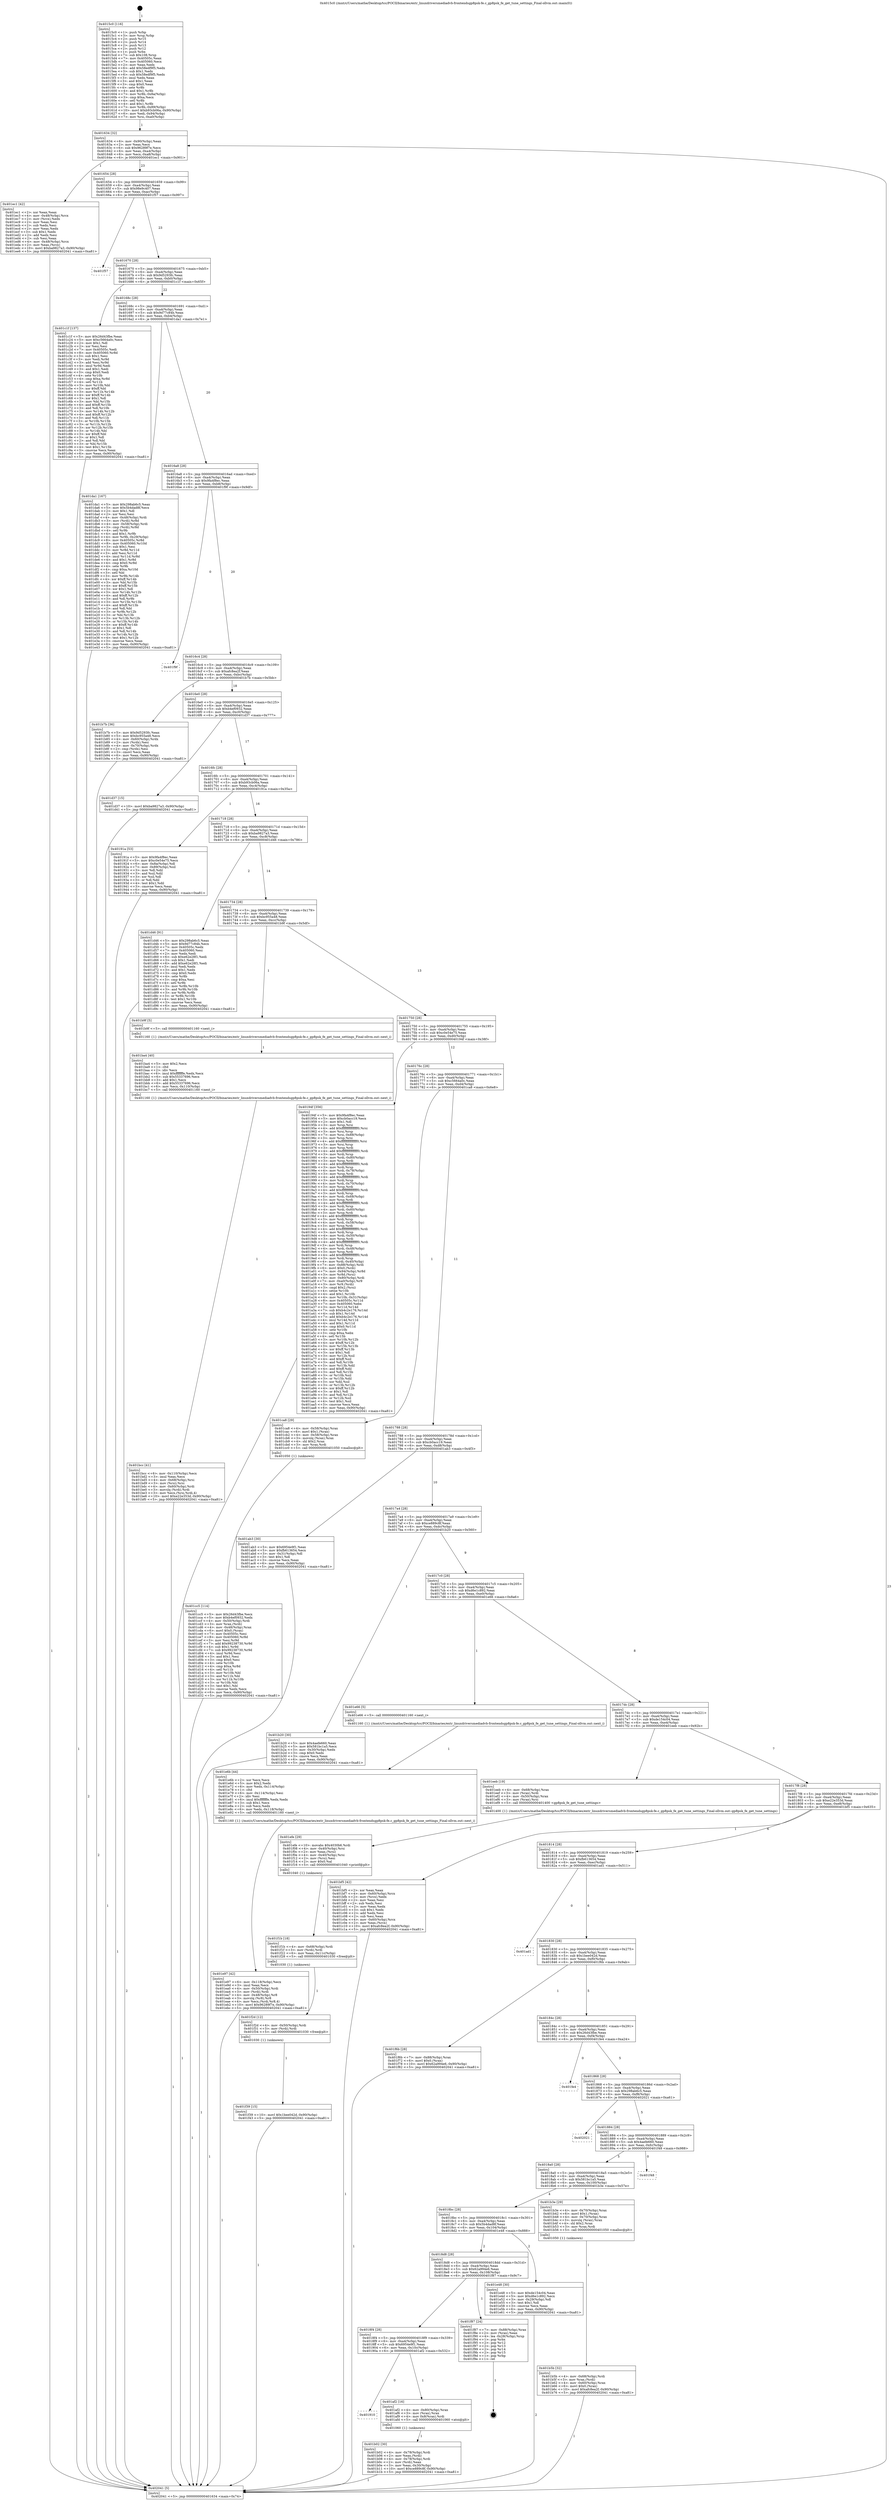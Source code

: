 digraph "0x4015c0" {
  label = "0x4015c0 (/mnt/c/Users/mathe/Desktop/tcc/POCII/binaries/extr_linuxdriversmediadvb-frontendsgp8psk-fe.c_gp8psk_fe_get_tune_settings_Final-ollvm.out::main(0))"
  labelloc = "t"
  node[shape=record]

  Entry [label="",width=0.3,height=0.3,shape=circle,fillcolor=black,style=filled]
  "0x401634" [label="{
     0x401634 [32]\l
     | [instrs]\l
     &nbsp;&nbsp;0x401634 \<+6\>: mov -0x90(%rbp),%eax\l
     &nbsp;&nbsp;0x40163a \<+2\>: mov %eax,%ecx\l
     &nbsp;&nbsp;0x40163c \<+6\>: sub $0x96289f7e,%ecx\l
     &nbsp;&nbsp;0x401642 \<+6\>: mov %eax,-0xa4(%rbp)\l
     &nbsp;&nbsp;0x401648 \<+6\>: mov %ecx,-0xa8(%rbp)\l
     &nbsp;&nbsp;0x40164e \<+6\>: je 0000000000401ec1 \<main+0x901\>\l
  }"]
  "0x401ec1" [label="{
     0x401ec1 [42]\l
     | [instrs]\l
     &nbsp;&nbsp;0x401ec1 \<+2\>: xor %eax,%eax\l
     &nbsp;&nbsp;0x401ec3 \<+4\>: mov -0x48(%rbp),%rcx\l
     &nbsp;&nbsp;0x401ec7 \<+2\>: mov (%rcx),%edx\l
     &nbsp;&nbsp;0x401ec9 \<+2\>: mov %eax,%esi\l
     &nbsp;&nbsp;0x401ecb \<+2\>: sub %edx,%esi\l
     &nbsp;&nbsp;0x401ecd \<+2\>: mov %eax,%edx\l
     &nbsp;&nbsp;0x401ecf \<+3\>: sub $0x1,%edx\l
     &nbsp;&nbsp;0x401ed2 \<+2\>: add %edx,%esi\l
     &nbsp;&nbsp;0x401ed4 \<+2\>: sub %esi,%eax\l
     &nbsp;&nbsp;0x401ed6 \<+4\>: mov -0x48(%rbp),%rcx\l
     &nbsp;&nbsp;0x401eda \<+2\>: mov %eax,(%rcx)\l
     &nbsp;&nbsp;0x401edc \<+10\>: movl $0xba9827a3,-0x90(%rbp)\l
     &nbsp;&nbsp;0x401ee6 \<+5\>: jmp 0000000000402041 \<main+0xa81\>\l
  }"]
  "0x401654" [label="{
     0x401654 [28]\l
     | [instrs]\l
     &nbsp;&nbsp;0x401654 \<+5\>: jmp 0000000000401659 \<main+0x99\>\l
     &nbsp;&nbsp;0x401659 \<+6\>: mov -0xa4(%rbp),%eax\l
     &nbsp;&nbsp;0x40165f \<+5\>: sub $0x98e9c407,%eax\l
     &nbsp;&nbsp;0x401664 \<+6\>: mov %eax,-0xac(%rbp)\l
     &nbsp;&nbsp;0x40166a \<+6\>: je 0000000000401f57 \<main+0x997\>\l
  }"]
  Exit [label="",width=0.3,height=0.3,shape=circle,fillcolor=black,style=filled,peripheries=2]
  "0x401f57" [label="{
     0x401f57\l
  }", style=dashed]
  "0x401670" [label="{
     0x401670 [28]\l
     | [instrs]\l
     &nbsp;&nbsp;0x401670 \<+5\>: jmp 0000000000401675 \<main+0xb5\>\l
     &nbsp;&nbsp;0x401675 \<+6\>: mov -0xa4(%rbp),%eax\l
     &nbsp;&nbsp;0x40167b \<+5\>: sub $0x9d5293fc,%eax\l
     &nbsp;&nbsp;0x401680 \<+6\>: mov %eax,-0xb0(%rbp)\l
     &nbsp;&nbsp;0x401686 \<+6\>: je 0000000000401c1f \<main+0x65f\>\l
  }"]
  "0x401f39" [label="{
     0x401f39 [15]\l
     | [instrs]\l
     &nbsp;&nbsp;0x401f39 \<+10\>: movl $0x1bee042d,-0x90(%rbp)\l
     &nbsp;&nbsp;0x401f43 \<+5\>: jmp 0000000000402041 \<main+0xa81\>\l
  }"]
  "0x401c1f" [label="{
     0x401c1f [137]\l
     | [instrs]\l
     &nbsp;&nbsp;0x401c1f \<+5\>: mov $0x26d43fbe,%eax\l
     &nbsp;&nbsp;0x401c24 \<+5\>: mov $0xc5664a0c,%ecx\l
     &nbsp;&nbsp;0x401c29 \<+2\>: mov $0x1,%dl\l
     &nbsp;&nbsp;0x401c2b \<+2\>: xor %esi,%esi\l
     &nbsp;&nbsp;0x401c2d \<+7\>: mov 0x40505c,%edi\l
     &nbsp;&nbsp;0x401c34 \<+8\>: mov 0x405060,%r8d\l
     &nbsp;&nbsp;0x401c3c \<+3\>: sub $0x1,%esi\l
     &nbsp;&nbsp;0x401c3f \<+3\>: mov %edi,%r9d\l
     &nbsp;&nbsp;0x401c42 \<+3\>: add %esi,%r9d\l
     &nbsp;&nbsp;0x401c45 \<+4\>: imul %r9d,%edi\l
     &nbsp;&nbsp;0x401c49 \<+3\>: and $0x1,%edi\l
     &nbsp;&nbsp;0x401c4c \<+3\>: cmp $0x0,%edi\l
     &nbsp;&nbsp;0x401c4f \<+4\>: sete %r10b\l
     &nbsp;&nbsp;0x401c53 \<+4\>: cmp $0xa,%r8d\l
     &nbsp;&nbsp;0x401c57 \<+4\>: setl %r11b\l
     &nbsp;&nbsp;0x401c5b \<+3\>: mov %r10b,%bl\l
     &nbsp;&nbsp;0x401c5e \<+3\>: xor $0xff,%bl\l
     &nbsp;&nbsp;0x401c61 \<+3\>: mov %r11b,%r14b\l
     &nbsp;&nbsp;0x401c64 \<+4\>: xor $0xff,%r14b\l
     &nbsp;&nbsp;0x401c68 \<+3\>: xor $0x1,%dl\l
     &nbsp;&nbsp;0x401c6b \<+3\>: mov %bl,%r15b\l
     &nbsp;&nbsp;0x401c6e \<+4\>: and $0xff,%r15b\l
     &nbsp;&nbsp;0x401c72 \<+3\>: and %dl,%r10b\l
     &nbsp;&nbsp;0x401c75 \<+3\>: mov %r14b,%r12b\l
     &nbsp;&nbsp;0x401c78 \<+4\>: and $0xff,%r12b\l
     &nbsp;&nbsp;0x401c7c \<+3\>: and %dl,%r11b\l
     &nbsp;&nbsp;0x401c7f \<+3\>: or %r10b,%r15b\l
     &nbsp;&nbsp;0x401c82 \<+3\>: or %r11b,%r12b\l
     &nbsp;&nbsp;0x401c85 \<+3\>: xor %r12b,%r15b\l
     &nbsp;&nbsp;0x401c88 \<+3\>: or %r14b,%bl\l
     &nbsp;&nbsp;0x401c8b \<+3\>: xor $0xff,%bl\l
     &nbsp;&nbsp;0x401c8e \<+3\>: or $0x1,%dl\l
     &nbsp;&nbsp;0x401c91 \<+2\>: and %dl,%bl\l
     &nbsp;&nbsp;0x401c93 \<+3\>: or %bl,%r15b\l
     &nbsp;&nbsp;0x401c96 \<+4\>: test $0x1,%r15b\l
     &nbsp;&nbsp;0x401c9a \<+3\>: cmovne %ecx,%eax\l
     &nbsp;&nbsp;0x401c9d \<+6\>: mov %eax,-0x90(%rbp)\l
     &nbsp;&nbsp;0x401ca3 \<+5\>: jmp 0000000000402041 \<main+0xa81\>\l
  }"]
  "0x40168c" [label="{
     0x40168c [28]\l
     | [instrs]\l
     &nbsp;&nbsp;0x40168c \<+5\>: jmp 0000000000401691 \<main+0xd1\>\l
     &nbsp;&nbsp;0x401691 \<+6\>: mov -0xa4(%rbp),%eax\l
     &nbsp;&nbsp;0x401697 \<+5\>: sub $0x9d77c84b,%eax\l
     &nbsp;&nbsp;0x40169c \<+6\>: mov %eax,-0xb4(%rbp)\l
     &nbsp;&nbsp;0x4016a2 \<+6\>: je 0000000000401da1 \<main+0x7e1\>\l
  }"]
  "0x401f2d" [label="{
     0x401f2d [12]\l
     | [instrs]\l
     &nbsp;&nbsp;0x401f2d \<+4\>: mov -0x50(%rbp),%rdi\l
     &nbsp;&nbsp;0x401f31 \<+3\>: mov (%rdi),%rdi\l
     &nbsp;&nbsp;0x401f34 \<+5\>: call 0000000000401030 \<free@plt\>\l
     | [calls]\l
     &nbsp;&nbsp;0x401030 \{1\} (unknown)\l
  }"]
  "0x401da1" [label="{
     0x401da1 [167]\l
     | [instrs]\l
     &nbsp;&nbsp;0x401da1 \<+5\>: mov $0x298ab6c5,%eax\l
     &nbsp;&nbsp;0x401da6 \<+5\>: mov $0x5b4dad8f,%ecx\l
     &nbsp;&nbsp;0x401dab \<+2\>: mov $0x1,%dl\l
     &nbsp;&nbsp;0x401dad \<+2\>: xor %esi,%esi\l
     &nbsp;&nbsp;0x401daf \<+4\>: mov -0x48(%rbp),%rdi\l
     &nbsp;&nbsp;0x401db3 \<+3\>: mov (%rdi),%r8d\l
     &nbsp;&nbsp;0x401db6 \<+4\>: mov -0x58(%rbp),%rdi\l
     &nbsp;&nbsp;0x401dba \<+3\>: cmp (%rdi),%r8d\l
     &nbsp;&nbsp;0x401dbd \<+4\>: setl %r9b\l
     &nbsp;&nbsp;0x401dc1 \<+4\>: and $0x1,%r9b\l
     &nbsp;&nbsp;0x401dc5 \<+4\>: mov %r9b,-0x29(%rbp)\l
     &nbsp;&nbsp;0x401dc9 \<+8\>: mov 0x40505c,%r8d\l
     &nbsp;&nbsp;0x401dd1 \<+8\>: mov 0x405060,%r10d\l
     &nbsp;&nbsp;0x401dd9 \<+3\>: sub $0x1,%esi\l
     &nbsp;&nbsp;0x401ddc \<+3\>: mov %r8d,%r11d\l
     &nbsp;&nbsp;0x401ddf \<+3\>: add %esi,%r11d\l
     &nbsp;&nbsp;0x401de2 \<+4\>: imul %r11d,%r8d\l
     &nbsp;&nbsp;0x401de6 \<+4\>: and $0x1,%r8d\l
     &nbsp;&nbsp;0x401dea \<+4\>: cmp $0x0,%r8d\l
     &nbsp;&nbsp;0x401dee \<+4\>: sete %r9b\l
     &nbsp;&nbsp;0x401df2 \<+4\>: cmp $0xa,%r10d\l
     &nbsp;&nbsp;0x401df6 \<+3\>: setl %bl\l
     &nbsp;&nbsp;0x401df9 \<+3\>: mov %r9b,%r14b\l
     &nbsp;&nbsp;0x401dfc \<+4\>: xor $0xff,%r14b\l
     &nbsp;&nbsp;0x401e00 \<+3\>: mov %bl,%r15b\l
     &nbsp;&nbsp;0x401e03 \<+4\>: xor $0xff,%r15b\l
     &nbsp;&nbsp;0x401e07 \<+3\>: xor $0x1,%dl\l
     &nbsp;&nbsp;0x401e0a \<+3\>: mov %r14b,%r12b\l
     &nbsp;&nbsp;0x401e0d \<+4\>: and $0xff,%r12b\l
     &nbsp;&nbsp;0x401e11 \<+3\>: and %dl,%r9b\l
     &nbsp;&nbsp;0x401e14 \<+3\>: mov %r15b,%r13b\l
     &nbsp;&nbsp;0x401e17 \<+4\>: and $0xff,%r13b\l
     &nbsp;&nbsp;0x401e1b \<+2\>: and %dl,%bl\l
     &nbsp;&nbsp;0x401e1d \<+3\>: or %r9b,%r12b\l
     &nbsp;&nbsp;0x401e20 \<+3\>: or %bl,%r13b\l
     &nbsp;&nbsp;0x401e23 \<+3\>: xor %r13b,%r12b\l
     &nbsp;&nbsp;0x401e26 \<+3\>: or %r15b,%r14b\l
     &nbsp;&nbsp;0x401e29 \<+4\>: xor $0xff,%r14b\l
     &nbsp;&nbsp;0x401e2d \<+3\>: or $0x1,%dl\l
     &nbsp;&nbsp;0x401e30 \<+3\>: and %dl,%r14b\l
     &nbsp;&nbsp;0x401e33 \<+3\>: or %r14b,%r12b\l
     &nbsp;&nbsp;0x401e36 \<+4\>: test $0x1,%r12b\l
     &nbsp;&nbsp;0x401e3a \<+3\>: cmovne %ecx,%eax\l
     &nbsp;&nbsp;0x401e3d \<+6\>: mov %eax,-0x90(%rbp)\l
     &nbsp;&nbsp;0x401e43 \<+5\>: jmp 0000000000402041 \<main+0xa81\>\l
  }"]
  "0x4016a8" [label="{
     0x4016a8 [28]\l
     | [instrs]\l
     &nbsp;&nbsp;0x4016a8 \<+5\>: jmp 00000000004016ad \<main+0xed\>\l
     &nbsp;&nbsp;0x4016ad \<+6\>: mov -0xa4(%rbp),%eax\l
     &nbsp;&nbsp;0x4016b3 \<+5\>: sub $0x9fa4f8ec,%eax\l
     &nbsp;&nbsp;0x4016b8 \<+6\>: mov %eax,-0xb8(%rbp)\l
     &nbsp;&nbsp;0x4016be \<+6\>: je 0000000000401f9f \<main+0x9df\>\l
  }"]
  "0x401f1b" [label="{
     0x401f1b [18]\l
     | [instrs]\l
     &nbsp;&nbsp;0x401f1b \<+4\>: mov -0x68(%rbp),%rdi\l
     &nbsp;&nbsp;0x401f1f \<+3\>: mov (%rdi),%rdi\l
     &nbsp;&nbsp;0x401f22 \<+6\>: mov %eax,-0x11c(%rbp)\l
     &nbsp;&nbsp;0x401f28 \<+5\>: call 0000000000401030 \<free@plt\>\l
     | [calls]\l
     &nbsp;&nbsp;0x401030 \{1\} (unknown)\l
  }"]
  "0x401f9f" [label="{
     0x401f9f\l
  }", style=dashed]
  "0x4016c4" [label="{
     0x4016c4 [28]\l
     | [instrs]\l
     &nbsp;&nbsp;0x4016c4 \<+5\>: jmp 00000000004016c9 \<main+0x109\>\l
     &nbsp;&nbsp;0x4016c9 \<+6\>: mov -0xa4(%rbp),%eax\l
     &nbsp;&nbsp;0x4016cf \<+5\>: sub $0xafc8ea2f,%eax\l
     &nbsp;&nbsp;0x4016d4 \<+6\>: mov %eax,-0xbc(%rbp)\l
     &nbsp;&nbsp;0x4016da \<+6\>: je 0000000000401b7b \<main+0x5bb\>\l
  }"]
  "0x401efe" [label="{
     0x401efe [29]\l
     | [instrs]\l
     &nbsp;&nbsp;0x401efe \<+10\>: movabs $0x4030b6,%rdi\l
     &nbsp;&nbsp;0x401f08 \<+4\>: mov -0x40(%rbp),%rsi\l
     &nbsp;&nbsp;0x401f0c \<+2\>: mov %eax,(%rsi)\l
     &nbsp;&nbsp;0x401f0e \<+4\>: mov -0x40(%rbp),%rsi\l
     &nbsp;&nbsp;0x401f12 \<+2\>: mov (%rsi),%esi\l
     &nbsp;&nbsp;0x401f14 \<+2\>: mov $0x0,%al\l
     &nbsp;&nbsp;0x401f16 \<+5\>: call 0000000000401040 \<printf@plt\>\l
     | [calls]\l
     &nbsp;&nbsp;0x401040 \{1\} (unknown)\l
  }"]
  "0x401b7b" [label="{
     0x401b7b [36]\l
     | [instrs]\l
     &nbsp;&nbsp;0x401b7b \<+5\>: mov $0x9d5293fc,%eax\l
     &nbsp;&nbsp;0x401b80 \<+5\>: mov $0xbc955a48,%ecx\l
     &nbsp;&nbsp;0x401b85 \<+4\>: mov -0x60(%rbp),%rdx\l
     &nbsp;&nbsp;0x401b89 \<+2\>: mov (%rdx),%esi\l
     &nbsp;&nbsp;0x401b8b \<+4\>: mov -0x70(%rbp),%rdx\l
     &nbsp;&nbsp;0x401b8f \<+2\>: cmp (%rdx),%esi\l
     &nbsp;&nbsp;0x401b91 \<+3\>: cmovl %ecx,%eax\l
     &nbsp;&nbsp;0x401b94 \<+6\>: mov %eax,-0x90(%rbp)\l
     &nbsp;&nbsp;0x401b9a \<+5\>: jmp 0000000000402041 \<main+0xa81\>\l
  }"]
  "0x4016e0" [label="{
     0x4016e0 [28]\l
     | [instrs]\l
     &nbsp;&nbsp;0x4016e0 \<+5\>: jmp 00000000004016e5 \<main+0x125\>\l
     &nbsp;&nbsp;0x4016e5 \<+6\>: mov -0xa4(%rbp),%eax\l
     &nbsp;&nbsp;0x4016eb \<+5\>: sub $0xb4ef0932,%eax\l
     &nbsp;&nbsp;0x4016f0 \<+6\>: mov %eax,-0xc0(%rbp)\l
     &nbsp;&nbsp;0x4016f6 \<+6\>: je 0000000000401d37 \<main+0x777\>\l
  }"]
  "0x401e97" [label="{
     0x401e97 [42]\l
     | [instrs]\l
     &nbsp;&nbsp;0x401e97 \<+6\>: mov -0x118(%rbp),%ecx\l
     &nbsp;&nbsp;0x401e9d \<+3\>: imul %eax,%ecx\l
     &nbsp;&nbsp;0x401ea0 \<+4\>: mov -0x50(%rbp),%rdi\l
     &nbsp;&nbsp;0x401ea4 \<+3\>: mov (%rdi),%rdi\l
     &nbsp;&nbsp;0x401ea7 \<+4\>: mov -0x48(%rbp),%r8\l
     &nbsp;&nbsp;0x401eab \<+3\>: movslq (%r8),%r8\l
     &nbsp;&nbsp;0x401eae \<+4\>: mov %ecx,(%rdi,%r8,4)\l
     &nbsp;&nbsp;0x401eb2 \<+10\>: movl $0x96289f7e,-0x90(%rbp)\l
     &nbsp;&nbsp;0x401ebc \<+5\>: jmp 0000000000402041 \<main+0xa81\>\l
  }"]
  "0x401d37" [label="{
     0x401d37 [15]\l
     | [instrs]\l
     &nbsp;&nbsp;0x401d37 \<+10\>: movl $0xba9827a3,-0x90(%rbp)\l
     &nbsp;&nbsp;0x401d41 \<+5\>: jmp 0000000000402041 \<main+0xa81\>\l
  }"]
  "0x4016fc" [label="{
     0x4016fc [28]\l
     | [instrs]\l
     &nbsp;&nbsp;0x4016fc \<+5\>: jmp 0000000000401701 \<main+0x141\>\l
     &nbsp;&nbsp;0x401701 \<+6\>: mov -0xa4(%rbp),%eax\l
     &nbsp;&nbsp;0x401707 \<+5\>: sub $0xb93cb06a,%eax\l
     &nbsp;&nbsp;0x40170c \<+6\>: mov %eax,-0xc4(%rbp)\l
     &nbsp;&nbsp;0x401712 \<+6\>: je 000000000040191a \<main+0x35a\>\l
  }"]
  "0x401e6b" [label="{
     0x401e6b [44]\l
     | [instrs]\l
     &nbsp;&nbsp;0x401e6b \<+2\>: xor %ecx,%ecx\l
     &nbsp;&nbsp;0x401e6d \<+5\>: mov $0x2,%edx\l
     &nbsp;&nbsp;0x401e72 \<+6\>: mov %edx,-0x114(%rbp)\l
     &nbsp;&nbsp;0x401e78 \<+1\>: cltd\l
     &nbsp;&nbsp;0x401e79 \<+6\>: mov -0x114(%rbp),%esi\l
     &nbsp;&nbsp;0x401e7f \<+2\>: idiv %esi\l
     &nbsp;&nbsp;0x401e81 \<+6\>: imul $0xfffffffe,%edx,%edx\l
     &nbsp;&nbsp;0x401e87 \<+3\>: sub $0x1,%ecx\l
     &nbsp;&nbsp;0x401e8a \<+2\>: sub %ecx,%edx\l
     &nbsp;&nbsp;0x401e8c \<+6\>: mov %edx,-0x118(%rbp)\l
     &nbsp;&nbsp;0x401e92 \<+5\>: call 0000000000401160 \<next_i\>\l
     | [calls]\l
     &nbsp;&nbsp;0x401160 \{1\} (/mnt/c/Users/mathe/Desktop/tcc/POCII/binaries/extr_linuxdriversmediadvb-frontendsgp8psk-fe.c_gp8psk_fe_get_tune_settings_Final-ollvm.out::next_i)\l
  }"]
  "0x40191a" [label="{
     0x40191a [53]\l
     | [instrs]\l
     &nbsp;&nbsp;0x40191a \<+5\>: mov $0x9fa4f8ec,%eax\l
     &nbsp;&nbsp;0x40191f \<+5\>: mov $0xc0e54e75,%ecx\l
     &nbsp;&nbsp;0x401924 \<+6\>: mov -0x8a(%rbp),%dl\l
     &nbsp;&nbsp;0x40192a \<+7\>: mov -0x89(%rbp),%sil\l
     &nbsp;&nbsp;0x401931 \<+3\>: mov %dl,%dil\l
     &nbsp;&nbsp;0x401934 \<+3\>: and %sil,%dil\l
     &nbsp;&nbsp;0x401937 \<+3\>: xor %sil,%dl\l
     &nbsp;&nbsp;0x40193a \<+3\>: or %dl,%dil\l
     &nbsp;&nbsp;0x40193d \<+4\>: test $0x1,%dil\l
     &nbsp;&nbsp;0x401941 \<+3\>: cmovne %ecx,%eax\l
     &nbsp;&nbsp;0x401944 \<+6\>: mov %eax,-0x90(%rbp)\l
     &nbsp;&nbsp;0x40194a \<+5\>: jmp 0000000000402041 \<main+0xa81\>\l
  }"]
  "0x401718" [label="{
     0x401718 [28]\l
     | [instrs]\l
     &nbsp;&nbsp;0x401718 \<+5\>: jmp 000000000040171d \<main+0x15d\>\l
     &nbsp;&nbsp;0x40171d \<+6\>: mov -0xa4(%rbp),%eax\l
     &nbsp;&nbsp;0x401723 \<+5\>: sub $0xba9827a3,%eax\l
     &nbsp;&nbsp;0x401728 \<+6\>: mov %eax,-0xc8(%rbp)\l
     &nbsp;&nbsp;0x40172e \<+6\>: je 0000000000401d46 \<main+0x786\>\l
  }"]
  "0x402041" [label="{
     0x402041 [5]\l
     | [instrs]\l
     &nbsp;&nbsp;0x402041 \<+5\>: jmp 0000000000401634 \<main+0x74\>\l
  }"]
  "0x4015c0" [label="{
     0x4015c0 [116]\l
     | [instrs]\l
     &nbsp;&nbsp;0x4015c0 \<+1\>: push %rbp\l
     &nbsp;&nbsp;0x4015c1 \<+3\>: mov %rsp,%rbp\l
     &nbsp;&nbsp;0x4015c4 \<+2\>: push %r15\l
     &nbsp;&nbsp;0x4015c6 \<+2\>: push %r14\l
     &nbsp;&nbsp;0x4015c8 \<+2\>: push %r13\l
     &nbsp;&nbsp;0x4015ca \<+2\>: push %r12\l
     &nbsp;&nbsp;0x4015cc \<+1\>: push %rbx\l
     &nbsp;&nbsp;0x4015cd \<+7\>: sub $0x108,%rsp\l
     &nbsp;&nbsp;0x4015d4 \<+7\>: mov 0x40505c,%eax\l
     &nbsp;&nbsp;0x4015db \<+7\>: mov 0x405060,%ecx\l
     &nbsp;&nbsp;0x4015e2 \<+2\>: mov %eax,%edx\l
     &nbsp;&nbsp;0x4015e4 \<+6\>: add $0x58edf9f5,%edx\l
     &nbsp;&nbsp;0x4015ea \<+3\>: sub $0x1,%edx\l
     &nbsp;&nbsp;0x4015ed \<+6\>: sub $0x58edf9f5,%edx\l
     &nbsp;&nbsp;0x4015f3 \<+3\>: imul %edx,%eax\l
     &nbsp;&nbsp;0x4015f6 \<+3\>: and $0x1,%eax\l
     &nbsp;&nbsp;0x4015f9 \<+3\>: cmp $0x0,%eax\l
     &nbsp;&nbsp;0x4015fc \<+4\>: sete %r8b\l
     &nbsp;&nbsp;0x401600 \<+4\>: and $0x1,%r8b\l
     &nbsp;&nbsp;0x401604 \<+7\>: mov %r8b,-0x8a(%rbp)\l
     &nbsp;&nbsp;0x40160b \<+3\>: cmp $0xa,%ecx\l
     &nbsp;&nbsp;0x40160e \<+4\>: setl %r8b\l
     &nbsp;&nbsp;0x401612 \<+4\>: and $0x1,%r8b\l
     &nbsp;&nbsp;0x401616 \<+7\>: mov %r8b,-0x89(%rbp)\l
     &nbsp;&nbsp;0x40161d \<+10\>: movl $0xb93cb06a,-0x90(%rbp)\l
     &nbsp;&nbsp;0x401627 \<+6\>: mov %edi,-0x94(%rbp)\l
     &nbsp;&nbsp;0x40162d \<+7\>: mov %rsi,-0xa0(%rbp)\l
  }"]
  "0x401cc5" [label="{
     0x401cc5 [114]\l
     | [instrs]\l
     &nbsp;&nbsp;0x401cc5 \<+5\>: mov $0x26d43fbe,%ecx\l
     &nbsp;&nbsp;0x401cca \<+5\>: mov $0xb4ef0932,%edx\l
     &nbsp;&nbsp;0x401ccf \<+4\>: mov -0x50(%rbp),%rdi\l
     &nbsp;&nbsp;0x401cd3 \<+3\>: mov %rax,(%rdi)\l
     &nbsp;&nbsp;0x401cd6 \<+4\>: mov -0x48(%rbp),%rax\l
     &nbsp;&nbsp;0x401cda \<+6\>: movl $0x0,(%rax)\l
     &nbsp;&nbsp;0x401ce0 \<+7\>: mov 0x40505c,%esi\l
     &nbsp;&nbsp;0x401ce7 \<+8\>: mov 0x405060,%r8d\l
     &nbsp;&nbsp;0x401cef \<+3\>: mov %esi,%r9d\l
     &nbsp;&nbsp;0x401cf2 \<+7\>: add $0x99238730,%r9d\l
     &nbsp;&nbsp;0x401cf9 \<+4\>: sub $0x1,%r9d\l
     &nbsp;&nbsp;0x401cfd \<+7\>: sub $0x99238730,%r9d\l
     &nbsp;&nbsp;0x401d04 \<+4\>: imul %r9d,%esi\l
     &nbsp;&nbsp;0x401d08 \<+3\>: and $0x1,%esi\l
     &nbsp;&nbsp;0x401d0b \<+3\>: cmp $0x0,%esi\l
     &nbsp;&nbsp;0x401d0e \<+4\>: sete %r10b\l
     &nbsp;&nbsp;0x401d12 \<+4\>: cmp $0xa,%r8d\l
     &nbsp;&nbsp;0x401d16 \<+4\>: setl %r11b\l
     &nbsp;&nbsp;0x401d1a \<+3\>: mov %r10b,%bl\l
     &nbsp;&nbsp;0x401d1d \<+3\>: and %r11b,%bl\l
     &nbsp;&nbsp;0x401d20 \<+3\>: xor %r11b,%r10b\l
     &nbsp;&nbsp;0x401d23 \<+3\>: or %r10b,%bl\l
     &nbsp;&nbsp;0x401d26 \<+3\>: test $0x1,%bl\l
     &nbsp;&nbsp;0x401d29 \<+3\>: cmovne %edx,%ecx\l
     &nbsp;&nbsp;0x401d2c \<+6\>: mov %ecx,-0x90(%rbp)\l
     &nbsp;&nbsp;0x401d32 \<+5\>: jmp 0000000000402041 \<main+0xa81\>\l
  }"]
  "0x401d46" [label="{
     0x401d46 [91]\l
     | [instrs]\l
     &nbsp;&nbsp;0x401d46 \<+5\>: mov $0x298ab6c5,%eax\l
     &nbsp;&nbsp;0x401d4b \<+5\>: mov $0x9d77c84b,%ecx\l
     &nbsp;&nbsp;0x401d50 \<+7\>: mov 0x40505c,%edx\l
     &nbsp;&nbsp;0x401d57 \<+7\>: mov 0x405060,%esi\l
     &nbsp;&nbsp;0x401d5e \<+2\>: mov %edx,%edi\l
     &nbsp;&nbsp;0x401d60 \<+6\>: sub $0xe62e28f1,%edi\l
     &nbsp;&nbsp;0x401d66 \<+3\>: sub $0x1,%edi\l
     &nbsp;&nbsp;0x401d69 \<+6\>: add $0xe62e28f1,%edi\l
     &nbsp;&nbsp;0x401d6f \<+3\>: imul %edi,%edx\l
     &nbsp;&nbsp;0x401d72 \<+3\>: and $0x1,%edx\l
     &nbsp;&nbsp;0x401d75 \<+3\>: cmp $0x0,%edx\l
     &nbsp;&nbsp;0x401d78 \<+4\>: sete %r8b\l
     &nbsp;&nbsp;0x401d7c \<+3\>: cmp $0xa,%esi\l
     &nbsp;&nbsp;0x401d7f \<+4\>: setl %r9b\l
     &nbsp;&nbsp;0x401d83 \<+3\>: mov %r8b,%r10b\l
     &nbsp;&nbsp;0x401d86 \<+3\>: and %r9b,%r10b\l
     &nbsp;&nbsp;0x401d89 \<+3\>: xor %r9b,%r8b\l
     &nbsp;&nbsp;0x401d8c \<+3\>: or %r8b,%r10b\l
     &nbsp;&nbsp;0x401d8f \<+4\>: test $0x1,%r10b\l
     &nbsp;&nbsp;0x401d93 \<+3\>: cmovne %ecx,%eax\l
     &nbsp;&nbsp;0x401d96 \<+6\>: mov %eax,-0x90(%rbp)\l
     &nbsp;&nbsp;0x401d9c \<+5\>: jmp 0000000000402041 \<main+0xa81\>\l
  }"]
  "0x401734" [label="{
     0x401734 [28]\l
     | [instrs]\l
     &nbsp;&nbsp;0x401734 \<+5\>: jmp 0000000000401739 \<main+0x179\>\l
     &nbsp;&nbsp;0x401739 \<+6\>: mov -0xa4(%rbp),%eax\l
     &nbsp;&nbsp;0x40173f \<+5\>: sub $0xbc955a48,%eax\l
     &nbsp;&nbsp;0x401744 \<+6\>: mov %eax,-0xcc(%rbp)\l
     &nbsp;&nbsp;0x40174a \<+6\>: je 0000000000401b9f \<main+0x5df\>\l
  }"]
  "0x401bcc" [label="{
     0x401bcc [41]\l
     | [instrs]\l
     &nbsp;&nbsp;0x401bcc \<+6\>: mov -0x110(%rbp),%ecx\l
     &nbsp;&nbsp;0x401bd2 \<+3\>: imul %eax,%ecx\l
     &nbsp;&nbsp;0x401bd5 \<+4\>: mov -0x68(%rbp),%rsi\l
     &nbsp;&nbsp;0x401bd9 \<+3\>: mov (%rsi),%rsi\l
     &nbsp;&nbsp;0x401bdc \<+4\>: mov -0x60(%rbp),%rdi\l
     &nbsp;&nbsp;0x401be0 \<+3\>: movslq (%rdi),%rdi\l
     &nbsp;&nbsp;0x401be3 \<+3\>: mov %ecx,(%rsi,%rdi,4)\l
     &nbsp;&nbsp;0x401be6 \<+10\>: movl $0xe22e353d,-0x90(%rbp)\l
     &nbsp;&nbsp;0x401bf0 \<+5\>: jmp 0000000000402041 \<main+0xa81\>\l
  }"]
  "0x401b9f" [label="{
     0x401b9f [5]\l
     | [instrs]\l
     &nbsp;&nbsp;0x401b9f \<+5\>: call 0000000000401160 \<next_i\>\l
     | [calls]\l
     &nbsp;&nbsp;0x401160 \{1\} (/mnt/c/Users/mathe/Desktop/tcc/POCII/binaries/extr_linuxdriversmediadvb-frontendsgp8psk-fe.c_gp8psk_fe_get_tune_settings_Final-ollvm.out::next_i)\l
  }"]
  "0x401750" [label="{
     0x401750 [28]\l
     | [instrs]\l
     &nbsp;&nbsp;0x401750 \<+5\>: jmp 0000000000401755 \<main+0x195\>\l
     &nbsp;&nbsp;0x401755 \<+6\>: mov -0xa4(%rbp),%eax\l
     &nbsp;&nbsp;0x40175b \<+5\>: sub $0xc0e54e75,%eax\l
     &nbsp;&nbsp;0x401760 \<+6\>: mov %eax,-0xd0(%rbp)\l
     &nbsp;&nbsp;0x401766 \<+6\>: je 000000000040194f \<main+0x38f\>\l
  }"]
  "0x401ba4" [label="{
     0x401ba4 [40]\l
     | [instrs]\l
     &nbsp;&nbsp;0x401ba4 \<+5\>: mov $0x2,%ecx\l
     &nbsp;&nbsp;0x401ba9 \<+1\>: cltd\l
     &nbsp;&nbsp;0x401baa \<+2\>: idiv %ecx\l
     &nbsp;&nbsp;0x401bac \<+6\>: imul $0xfffffffe,%edx,%ecx\l
     &nbsp;&nbsp;0x401bb2 \<+6\>: sub $0x55337696,%ecx\l
     &nbsp;&nbsp;0x401bb8 \<+3\>: add $0x1,%ecx\l
     &nbsp;&nbsp;0x401bbb \<+6\>: add $0x55337696,%ecx\l
     &nbsp;&nbsp;0x401bc1 \<+6\>: mov %ecx,-0x110(%rbp)\l
     &nbsp;&nbsp;0x401bc7 \<+5\>: call 0000000000401160 \<next_i\>\l
     | [calls]\l
     &nbsp;&nbsp;0x401160 \{1\} (/mnt/c/Users/mathe/Desktop/tcc/POCII/binaries/extr_linuxdriversmediadvb-frontendsgp8psk-fe.c_gp8psk_fe_get_tune_settings_Final-ollvm.out::next_i)\l
  }"]
  "0x40194f" [label="{
     0x40194f [356]\l
     | [instrs]\l
     &nbsp;&nbsp;0x40194f \<+5\>: mov $0x9fa4f8ec,%eax\l
     &nbsp;&nbsp;0x401954 \<+5\>: mov $0xcb0acc19,%ecx\l
     &nbsp;&nbsp;0x401959 \<+2\>: mov $0x1,%dl\l
     &nbsp;&nbsp;0x40195b \<+3\>: mov %rsp,%rsi\l
     &nbsp;&nbsp;0x40195e \<+4\>: add $0xfffffffffffffff0,%rsi\l
     &nbsp;&nbsp;0x401962 \<+3\>: mov %rsi,%rsp\l
     &nbsp;&nbsp;0x401965 \<+7\>: mov %rsi,-0x88(%rbp)\l
     &nbsp;&nbsp;0x40196c \<+3\>: mov %rsp,%rsi\l
     &nbsp;&nbsp;0x40196f \<+4\>: add $0xfffffffffffffff0,%rsi\l
     &nbsp;&nbsp;0x401973 \<+3\>: mov %rsi,%rsp\l
     &nbsp;&nbsp;0x401976 \<+3\>: mov %rsp,%rdi\l
     &nbsp;&nbsp;0x401979 \<+4\>: add $0xfffffffffffffff0,%rdi\l
     &nbsp;&nbsp;0x40197d \<+3\>: mov %rdi,%rsp\l
     &nbsp;&nbsp;0x401980 \<+4\>: mov %rdi,-0x80(%rbp)\l
     &nbsp;&nbsp;0x401984 \<+3\>: mov %rsp,%rdi\l
     &nbsp;&nbsp;0x401987 \<+4\>: add $0xfffffffffffffff0,%rdi\l
     &nbsp;&nbsp;0x40198b \<+3\>: mov %rdi,%rsp\l
     &nbsp;&nbsp;0x40198e \<+4\>: mov %rdi,-0x78(%rbp)\l
     &nbsp;&nbsp;0x401992 \<+3\>: mov %rsp,%rdi\l
     &nbsp;&nbsp;0x401995 \<+4\>: add $0xfffffffffffffff0,%rdi\l
     &nbsp;&nbsp;0x401999 \<+3\>: mov %rdi,%rsp\l
     &nbsp;&nbsp;0x40199c \<+4\>: mov %rdi,-0x70(%rbp)\l
     &nbsp;&nbsp;0x4019a0 \<+3\>: mov %rsp,%rdi\l
     &nbsp;&nbsp;0x4019a3 \<+4\>: add $0xfffffffffffffff0,%rdi\l
     &nbsp;&nbsp;0x4019a7 \<+3\>: mov %rdi,%rsp\l
     &nbsp;&nbsp;0x4019aa \<+4\>: mov %rdi,-0x68(%rbp)\l
     &nbsp;&nbsp;0x4019ae \<+3\>: mov %rsp,%rdi\l
     &nbsp;&nbsp;0x4019b1 \<+4\>: add $0xfffffffffffffff0,%rdi\l
     &nbsp;&nbsp;0x4019b5 \<+3\>: mov %rdi,%rsp\l
     &nbsp;&nbsp;0x4019b8 \<+4\>: mov %rdi,-0x60(%rbp)\l
     &nbsp;&nbsp;0x4019bc \<+3\>: mov %rsp,%rdi\l
     &nbsp;&nbsp;0x4019bf \<+4\>: add $0xfffffffffffffff0,%rdi\l
     &nbsp;&nbsp;0x4019c3 \<+3\>: mov %rdi,%rsp\l
     &nbsp;&nbsp;0x4019c6 \<+4\>: mov %rdi,-0x58(%rbp)\l
     &nbsp;&nbsp;0x4019ca \<+3\>: mov %rsp,%rdi\l
     &nbsp;&nbsp;0x4019cd \<+4\>: add $0xfffffffffffffff0,%rdi\l
     &nbsp;&nbsp;0x4019d1 \<+3\>: mov %rdi,%rsp\l
     &nbsp;&nbsp;0x4019d4 \<+4\>: mov %rdi,-0x50(%rbp)\l
     &nbsp;&nbsp;0x4019d8 \<+3\>: mov %rsp,%rdi\l
     &nbsp;&nbsp;0x4019db \<+4\>: add $0xfffffffffffffff0,%rdi\l
     &nbsp;&nbsp;0x4019df \<+3\>: mov %rdi,%rsp\l
     &nbsp;&nbsp;0x4019e2 \<+4\>: mov %rdi,-0x48(%rbp)\l
     &nbsp;&nbsp;0x4019e6 \<+3\>: mov %rsp,%rdi\l
     &nbsp;&nbsp;0x4019e9 \<+4\>: add $0xfffffffffffffff0,%rdi\l
     &nbsp;&nbsp;0x4019ed \<+3\>: mov %rdi,%rsp\l
     &nbsp;&nbsp;0x4019f0 \<+4\>: mov %rdi,-0x40(%rbp)\l
     &nbsp;&nbsp;0x4019f4 \<+7\>: mov -0x88(%rbp),%rdi\l
     &nbsp;&nbsp;0x4019fb \<+6\>: movl $0x0,(%rdi)\l
     &nbsp;&nbsp;0x401a01 \<+7\>: mov -0x94(%rbp),%r8d\l
     &nbsp;&nbsp;0x401a08 \<+3\>: mov %r8d,(%rsi)\l
     &nbsp;&nbsp;0x401a0b \<+4\>: mov -0x80(%rbp),%rdi\l
     &nbsp;&nbsp;0x401a0f \<+7\>: mov -0xa0(%rbp),%r9\l
     &nbsp;&nbsp;0x401a16 \<+3\>: mov %r9,(%rdi)\l
     &nbsp;&nbsp;0x401a19 \<+3\>: cmpl $0x2,(%rsi)\l
     &nbsp;&nbsp;0x401a1c \<+4\>: setne %r10b\l
     &nbsp;&nbsp;0x401a20 \<+4\>: and $0x1,%r10b\l
     &nbsp;&nbsp;0x401a24 \<+4\>: mov %r10b,-0x31(%rbp)\l
     &nbsp;&nbsp;0x401a28 \<+8\>: mov 0x40505c,%r11d\l
     &nbsp;&nbsp;0x401a30 \<+7\>: mov 0x405060,%ebx\l
     &nbsp;&nbsp;0x401a37 \<+3\>: mov %r11d,%r14d\l
     &nbsp;&nbsp;0x401a3a \<+7\>: sub $0xb4c2e176,%r14d\l
     &nbsp;&nbsp;0x401a41 \<+4\>: sub $0x1,%r14d\l
     &nbsp;&nbsp;0x401a45 \<+7\>: add $0xb4c2e176,%r14d\l
     &nbsp;&nbsp;0x401a4c \<+4\>: imul %r14d,%r11d\l
     &nbsp;&nbsp;0x401a50 \<+4\>: and $0x1,%r11d\l
     &nbsp;&nbsp;0x401a54 \<+4\>: cmp $0x0,%r11d\l
     &nbsp;&nbsp;0x401a58 \<+4\>: sete %r10b\l
     &nbsp;&nbsp;0x401a5c \<+3\>: cmp $0xa,%ebx\l
     &nbsp;&nbsp;0x401a5f \<+4\>: setl %r15b\l
     &nbsp;&nbsp;0x401a63 \<+3\>: mov %r10b,%r12b\l
     &nbsp;&nbsp;0x401a66 \<+4\>: xor $0xff,%r12b\l
     &nbsp;&nbsp;0x401a6a \<+3\>: mov %r15b,%r13b\l
     &nbsp;&nbsp;0x401a6d \<+4\>: xor $0xff,%r13b\l
     &nbsp;&nbsp;0x401a71 \<+3\>: xor $0x1,%dl\l
     &nbsp;&nbsp;0x401a74 \<+3\>: mov %r12b,%sil\l
     &nbsp;&nbsp;0x401a77 \<+4\>: and $0xff,%sil\l
     &nbsp;&nbsp;0x401a7b \<+3\>: and %dl,%r10b\l
     &nbsp;&nbsp;0x401a7e \<+3\>: mov %r13b,%dil\l
     &nbsp;&nbsp;0x401a81 \<+4\>: and $0xff,%dil\l
     &nbsp;&nbsp;0x401a85 \<+3\>: and %dl,%r15b\l
     &nbsp;&nbsp;0x401a88 \<+3\>: or %r10b,%sil\l
     &nbsp;&nbsp;0x401a8b \<+3\>: or %r15b,%dil\l
     &nbsp;&nbsp;0x401a8e \<+3\>: xor %dil,%sil\l
     &nbsp;&nbsp;0x401a91 \<+3\>: or %r13b,%r12b\l
     &nbsp;&nbsp;0x401a94 \<+4\>: xor $0xff,%r12b\l
     &nbsp;&nbsp;0x401a98 \<+3\>: or $0x1,%dl\l
     &nbsp;&nbsp;0x401a9b \<+3\>: and %dl,%r12b\l
     &nbsp;&nbsp;0x401a9e \<+3\>: or %r12b,%sil\l
     &nbsp;&nbsp;0x401aa1 \<+4\>: test $0x1,%sil\l
     &nbsp;&nbsp;0x401aa5 \<+3\>: cmovne %ecx,%eax\l
     &nbsp;&nbsp;0x401aa8 \<+6\>: mov %eax,-0x90(%rbp)\l
     &nbsp;&nbsp;0x401aae \<+5\>: jmp 0000000000402041 \<main+0xa81\>\l
  }"]
  "0x40176c" [label="{
     0x40176c [28]\l
     | [instrs]\l
     &nbsp;&nbsp;0x40176c \<+5\>: jmp 0000000000401771 \<main+0x1b1\>\l
     &nbsp;&nbsp;0x401771 \<+6\>: mov -0xa4(%rbp),%eax\l
     &nbsp;&nbsp;0x401777 \<+5\>: sub $0xc5664a0c,%eax\l
     &nbsp;&nbsp;0x40177c \<+6\>: mov %eax,-0xd4(%rbp)\l
     &nbsp;&nbsp;0x401782 \<+6\>: je 0000000000401ca8 \<main+0x6e8\>\l
  }"]
  "0x401b5b" [label="{
     0x401b5b [32]\l
     | [instrs]\l
     &nbsp;&nbsp;0x401b5b \<+4\>: mov -0x68(%rbp),%rdi\l
     &nbsp;&nbsp;0x401b5f \<+3\>: mov %rax,(%rdi)\l
     &nbsp;&nbsp;0x401b62 \<+4\>: mov -0x60(%rbp),%rax\l
     &nbsp;&nbsp;0x401b66 \<+6\>: movl $0x0,(%rax)\l
     &nbsp;&nbsp;0x401b6c \<+10\>: movl $0xafc8ea2f,-0x90(%rbp)\l
     &nbsp;&nbsp;0x401b76 \<+5\>: jmp 0000000000402041 \<main+0xa81\>\l
  }"]
  "0x401b02" [label="{
     0x401b02 [30]\l
     | [instrs]\l
     &nbsp;&nbsp;0x401b02 \<+4\>: mov -0x78(%rbp),%rdi\l
     &nbsp;&nbsp;0x401b06 \<+2\>: mov %eax,(%rdi)\l
     &nbsp;&nbsp;0x401b08 \<+4\>: mov -0x78(%rbp),%rdi\l
     &nbsp;&nbsp;0x401b0c \<+2\>: mov (%rdi),%eax\l
     &nbsp;&nbsp;0x401b0e \<+3\>: mov %eax,-0x30(%rbp)\l
     &nbsp;&nbsp;0x401b11 \<+10\>: movl $0xce889c8f,-0x90(%rbp)\l
     &nbsp;&nbsp;0x401b1b \<+5\>: jmp 0000000000402041 \<main+0xa81\>\l
  }"]
  "0x401ca8" [label="{
     0x401ca8 [29]\l
     | [instrs]\l
     &nbsp;&nbsp;0x401ca8 \<+4\>: mov -0x58(%rbp),%rax\l
     &nbsp;&nbsp;0x401cac \<+6\>: movl $0x1,(%rax)\l
     &nbsp;&nbsp;0x401cb2 \<+4\>: mov -0x58(%rbp),%rax\l
     &nbsp;&nbsp;0x401cb6 \<+3\>: movslq (%rax),%rax\l
     &nbsp;&nbsp;0x401cb9 \<+4\>: shl $0x2,%rax\l
     &nbsp;&nbsp;0x401cbd \<+3\>: mov %rax,%rdi\l
     &nbsp;&nbsp;0x401cc0 \<+5\>: call 0000000000401050 \<malloc@plt\>\l
     | [calls]\l
     &nbsp;&nbsp;0x401050 \{1\} (unknown)\l
  }"]
  "0x401788" [label="{
     0x401788 [28]\l
     | [instrs]\l
     &nbsp;&nbsp;0x401788 \<+5\>: jmp 000000000040178d \<main+0x1cd\>\l
     &nbsp;&nbsp;0x40178d \<+6\>: mov -0xa4(%rbp),%eax\l
     &nbsp;&nbsp;0x401793 \<+5\>: sub $0xcb0acc19,%eax\l
     &nbsp;&nbsp;0x401798 \<+6\>: mov %eax,-0xd8(%rbp)\l
     &nbsp;&nbsp;0x40179e \<+6\>: je 0000000000401ab3 \<main+0x4f3\>\l
  }"]
  "0x401910" [label="{
     0x401910\l
  }", style=dashed]
  "0x401ab3" [label="{
     0x401ab3 [30]\l
     | [instrs]\l
     &nbsp;&nbsp;0x401ab3 \<+5\>: mov $0x6954e9f1,%eax\l
     &nbsp;&nbsp;0x401ab8 \<+5\>: mov $0xfb613654,%ecx\l
     &nbsp;&nbsp;0x401abd \<+3\>: mov -0x31(%rbp),%dl\l
     &nbsp;&nbsp;0x401ac0 \<+3\>: test $0x1,%dl\l
     &nbsp;&nbsp;0x401ac3 \<+3\>: cmovne %ecx,%eax\l
     &nbsp;&nbsp;0x401ac6 \<+6\>: mov %eax,-0x90(%rbp)\l
     &nbsp;&nbsp;0x401acc \<+5\>: jmp 0000000000402041 \<main+0xa81\>\l
  }"]
  "0x4017a4" [label="{
     0x4017a4 [28]\l
     | [instrs]\l
     &nbsp;&nbsp;0x4017a4 \<+5\>: jmp 00000000004017a9 \<main+0x1e9\>\l
     &nbsp;&nbsp;0x4017a9 \<+6\>: mov -0xa4(%rbp),%eax\l
     &nbsp;&nbsp;0x4017af \<+5\>: sub $0xce889c8f,%eax\l
     &nbsp;&nbsp;0x4017b4 \<+6\>: mov %eax,-0xdc(%rbp)\l
     &nbsp;&nbsp;0x4017ba \<+6\>: je 0000000000401b20 \<main+0x560\>\l
  }"]
  "0x401af2" [label="{
     0x401af2 [16]\l
     | [instrs]\l
     &nbsp;&nbsp;0x401af2 \<+4\>: mov -0x80(%rbp),%rax\l
     &nbsp;&nbsp;0x401af6 \<+3\>: mov (%rax),%rax\l
     &nbsp;&nbsp;0x401af9 \<+4\>: mov 0x8(%rax),%rdi\l
     &nbsp;&nbsp;0x401afd \<+5\>: call 0000000000401060 \<atoi@plt\>\l
     | [calls]\l
     &nbsp;&nbsp;0x401060 \{1\} (unknown)\l
  }"]
  "0x401b20" [label="{
     0x401b20 [30]\l
     | [instrs]\l
     &nbsp;&nbsp;0x401b20 \<+5\>: mov $0x4aefe660,%eax\l
     &nbsp;&nbsp;0x401b25 \<+5\>: mov $0x581bc1a5,%ecx\l
     &nbsp;&nbsp;0x401b2a \<+3\>: mov -0x30(%rbp),%edx\l
     &nbsp;&nbsp;0x401b2d \<+3\>: cmp $0x0,%edx\l
     &nbsp;&nbsp;0x401b30 \<+3\>: cmove %ecx,%eax\l
     &nbsp;&nbsp;0x401b33 \<+6\>: mov %eax,-0x90(%rbp)\l
     &nbsp;&nbsp;0x401b39 \<+5\>: jmp 0000000000402041 \<main+0xa81\>\l
  }"]
  "0x4017c0" [label="{
     0x4017c0 [28]\l
     | [instrs]\l
     &nbsp;&nbsp;0x4017c0 \<+5\>: jmp 00000000004017c5 \<main+0x205\>\l
     &nbsp;&nbsp;0x4017c5 \<+6\>: mov -0xa4(%rbp),%eax\l
     &nbsp;&nbsp;0x4017cb \<+5\>: sub $0xd6e1c892,%eax\l
     &nbsp;&nbsp;0x4017d0 \<+6\>: mov %eax,-0xe0(%rbp)\l
     &nbsp;&nbsp;0x4017d6 \<+6\>: je 0000000000401e66 \<main+0x8a6\>\l
  }"]
  "0x4018f4" [label="{
     0x4018f4 [28]\l
     | [instrs]\l
     &nbsp;&nbsp;0x4018f4 \<+5\>: jmp 00000000004018f9 \<main+0x339\>\l
     &nbsp;&nbsp;0x4018f9 \<+6\>: mov -0xa4(%rbp),%eax\l
     &nbsp;&nbsp;0x4018ff \<+5\>: sub $0x6954e9f1,%eax\l
     &nbsp;&nbsp;0x401904 \<+6\>: mov %eax,-0x10c(%rbp)\l
     &nbsp;&nbsp;0x40190a \<+6\>: je 0000000000401af2 \<main+0x532\>\l
  }"]
  "0x401e66" [label="{
     0x401e66 [5]\l
     | [instrs]\l
     &nbsp;&nbsp;0x401e66 \<+5\>: call 0000000000401160 \<next_i\>\l
     | [calls]\l
     &nbsp;&nbsp;0x401160 \{1\} (/mnt/c/Users/mathe/Desktop/tcc/POCII/binaries/extr_linuxdriversmediadvb-frontendsgp8psk-fe.c_gp8psk_fe_get_tune_settings_Final-ollvm.out::next_i)\l
  }"]
  "0x4017dc" [label="{
     0x4017dc [28]\l
     | [instrs]\l
     &nbsp;&nbsp;0x4017dc \<+5\>: jmp 00000000004017e1 \<main+0x221\>\l
     &nbsp;&nbsp;0x4017e1 \<+6\>: mov -0xa4(%rbp),%eax\l
     &nbsp;&nbsp;0x4017e7 \<+5\>: sub $0xde154c04,%eax\l
     &nbsp;&nbsp;0x4017ec \<+6\>: mov %eax,-0xe4(%rbp)\l
     &nbsp;&nbsp;0x4017f2 \<+6\>: je 0000000000401eeb \<main+0x92b\>\l
  }"]
  "0x401f87" [label="{
     0x401f87 [24]\l
     | [instrs]\l
     &nbsp;&nbsp;0x401f87 \<+7\>: mov -0x88(%rbp),%rax\l
     &nbsp;&nbsp;0x401f8e \<+2\>: mov (%rax),%eax\l
     &nbsp;&nbsp;0x401f90 \<+4\>: lea -0x28(%rbp),%rsp\l
     &nbsp;&nbsp;0x401f94 \<+1\>: pop %rbx\l
     &nbsp;&nbsp;0x401f95 \<+2\>: pop %r12\l
     &nbsp;&nbsp;0x401f97 \<+2\>: pop %r13\l
     &nbsp;&nbsp;0x401f99 \<+2\>: pop %r14\l
     &nbsp;&nbsp;0x401f9b \<+2\>: pop %r15\l
     &nbsp;&nbsp;0x401f9d \<+1\>: pop %rbp\l
     &nbsp;&nbsp;0x401f9e \<+1\>: ret\l
  }"]
  "0x401eeb" [label="{
     0x401eeb [19]\l
     | [instrs]\l
     &nbsp;&nbsp;0x401eeb \<+4\>: mov -0x68(%rbp),%rax\l
     &nbsp;&nbsp;0x401eef \<+3\>: mov (%rax),%rdi\l
     &nbsp;&nbsp;0x401ef2 \<+4\>: mov -0x50(%rbp),%rax\l
     &nbsp;&nbsp;0x401ef6 \<+3\>: mov (%rax),%rsi\l
     &nbsp;&nbsp;0x401ef9 \<+5\>: call 0000000000401400 \<gp8psk_fe_get_tune_settings\>\l
     | [calls]\l
     &nbsp;&nbsp;0x401400 \{1\} (/mnt/c/Users/mathe/Desktop/tcc/POCII/binaries/extr_linuxdriversmediadvb-frontendsgp8psk-fe.c_gp8psk_fe_get_tune_settings_Final-ollvm.out::gp8psk_fe_get_tune_settings)\l
  }"]
  "0x4017f8" [label="{
     0x4017f8 [28]\l
     | [instrs]\l
     &nbsp;&nbsp;0x4017f8 \<+5\>: jmp 00000000004017fd \<main+0x23d\>\l
     &nbsp;&nbsp;0x4017fd \<+6\>: mov -0xa4(%rbp),%eax\l
     &nbsp;&nbsp;0x401803 \<+5\>: sub $0xe22e353d,%eax\l
     &nbsp;&nbsp;0x401808 \<+6\>: mov %eax,-0xe8(%rbp)\l
     &nbsp;&nbsp;0x40180e \<+6\>: je 0000000000401bf5 \<main+0x635\>\l
  }"]
  "0x4018d8" [label="{
     0x4018d8 [28]\l
     | [instrs]\l
     &nbsp;&nbsp;0x4018d8 \<+5\>: jmp 00000000004018dd \<main+0x31d\>\l
     &nbsp;&nbsp;0x4018dd \<+6\>: mov -0xa4(%rbp),%eax\l
     &nbsp;&nbsp;0x4018e3 \<+5\>: sub $0x62a994e6,%eax\l
     &nbsp;&nbsp;0x4018e8 \<+6\>: mov %eax,-0x108(%rbp)\l
     &nbsp;&nbsp;0x4018ee \<+6\>: je 0000000000401f87 \<main+0x9c7\>\l
  }"]
  "0x401bf5" [label="{
     0x401bf5 [42]\l
     | [instrs]\l
     &nbsp;&nbsp;0x401bf5 \<+2\>: xor %eax,%eax\l
     &nbsp;&nbsp;0x401bf7 \<+4\>: mov -0x60(%rbp),%rcx\l
     &nbsp;&nbsp;0x401bfb \<+2\>: mov (%rcx),%edx\l
     &nbsp;&nbsp;0x401bfd \<+2\>: mov %eax,%esi\l
     &nbsp;&nbsp;0x401bff \<+2\>: sub %edx,%esi\l
     &nbsp;&nbsp;0x401c01 \<+2\>: mov %eax,%edx\l
     &nbsp;&nbsp;0x401c03 \<+3\>: sub $0x1,%edx\l
     &nbsp;&nbsp;0x401c06 \<+2\>: add %edx,%esi\l
     &nbsp;&nbsp;0x401c08 \<+2\>: sub %esi,%eax\l
     &nbsp;&nbsp;0x401c0a \<+4\>: mov -0x60(%rbp),%rcx\l
     &nbsp;&nbsp;0x401c0e \<+2\>: mov %eax,(%rcx)\l
     &nbsp;&nbsp;0x401c10 \<+10\>: movl $0xafc8ea2f,-0x90(%rbp)\l
     &nbsp;&nbsp;0x401c1a \<+5\>: jmp 0000000000402041 \<main+0xa81\>\l
  }"]
  "0x401814" [label="{
     0x401814 [28]\l
     | [instrs]\l
     &nbsp;&nbsp;0x401814 \<+5\>: jmp 0000000000401819 \<main+0x259\>\l
     &nbsp;&nbsp;0x401819 \<+6\>: mov -0xa4(%rbp),%eax\l
     &nbsp;&nbsp;0x40181f \<+5\>: sub $0xfb613654,%eax\l
     &nbsp;&nbsp;0x401824 \<+6\>: mov %eax,-0xec(%rbp)\l
     &nbsp;&nbsp;0x40182a \<+6\>: je 0000000000401ad1 \<main+0x511\>\l
  }"]
  "0x401e48" [label="{
     0x401e48 [30]\l
     | [instrs]\l
     &nbsp;&nbsp;0x401e48 \<+5\>: mov $0xde154c04,%eax\l
     &nbsp;&nbsp;0x401e4d \<+5\>: mov $0xd6e1c892,%ecx\l
     &nbsp;&nbsp;0x401e52 \<+3\>: mov -0x29(%rbp),%dl\l
     &nbsp;&nbsp;0x401e55 \<+3\>: test $0x1,%dl\l
     &nbsp;&nbsp;0x401e58 \<+3\>: cmovne %ecx,%eax\l
     &nbsp;&nbsp;0x401e5b \<+6\>: mov %eax,-0x90(%rbp)\l
     &nbsp;&nbsp;0x401e61 \<+5\>: jmp 0000000000402041 \<main+0xa81\>\l
  }"]
  "0x401ad1" [label="{
     0x401ad1\l
  }", style=dashed]
  "0x401830" [label="{
     0x401830 [28]\l
     | [instrs]\l
     &nbsp;&nbsp;0x401830 \<+5\>: jmp 0000000000401835 \<main+0x275\>\l
     &nbsp;&nbsp;0x401835 \<+6\>: mov -0xa4(%rbp),%eax\l
     &nbsp;&nbsp;0x40183b \<+5\>: sub $0x1bee042d,%eax\l
     &nbsp;&nbsp;0x401840 \<+6\>: mov %eax,-0xf0(%rbp)\l
     &nbsp;&nbsp;0x401846 \<+6\>: je 0000000000401f6b \<main+0x9ab\>\l
  }"]
  "0x4018bc" [label="{
     0x4018bc [28]\l
     | [instrs]\l
     &nbsp;&nbsp;0x4018bc \<+5\>: jmp 00000000004018c1 \<main+0x301\>\l
     &nbsp;&nbsp;0x4018c1 \<+6\>: mov -0xa4(%rbp),%eax\l
     &nbsp;&nbsp;0x4018c7 \<+5\>: sub $0x5b4dad8f,%eax\l
     &nbsp;&nbsp;0x4018cc \<+6\>: mov %eax,-0x104(%rbp)\l
     &nbsp;&nbsp;0x4018d2 \<+6\>: je 0000000000401e48 \<main+0x888\>\l
  }"]
  "0x401f6b" [label="{
     0x401f6b [28]\l
     | [instrs]\l
     &nbsp;&nbsp;0x401f6b \<+7\>: mov -0x88(%rbp),%rax\l
     &nbsp;&nbsp;0x401f72 \<+6\>: movl $0x0,(%rax)\l
     &nbsp;&nbsp;0x401f78 \<+10\>: movl $0x62a994e6,-0x90(%rbp)\l
     &nbsp;&nbsp;0x401f82 \<+5\>: jmp 0000000000402041 \<main+0xa81\>\l
  }"]
  "0x40184c" [label="{
     0x40184c [28]\l
     | [instrs]\l
     &nbsp;&nbsp;0x40184c \<+5\>: jmp 0000000000401851 \<main+0x291\>\l
     &nbsp;&nbsp;0x401851 \<+6\>: mov -0xa4(%rbp),%eax\l
     &nbsp;&nbsp;0x401857 \<+5\>: sub $0x26d43fbe,%eax\l
     &nbsp;&nbsp;0x40185c \<+6\>: mov %eax,-0xf4(%rbp)\l
     &nbsp;&nbsp;0x401862 \<+6\>: je 0000000000401fe4 \<main+0xa24\>\l
  }"]
  "0x401b3e" [label="{
     0x401b3e [29]\l
     | [instrs]\l
     &nbsp;&nbsp;0x401b3e \<+4\>: mov -0x70(%rbp),%rax\l
     &nbsp;&nbsp;0x401b42 \<+6\>: movl $0x1,(%rax)\l
     &nbsp;&nbsp;0x401b48 \<+4\>: mov -0x70(%rbp),%rax\l
     &nbsp;&nbsp;0x401b4c \<+3\>: movslq (%rax),%rax\l
     &nbsp;&nbsp;0x401b4f \<+4\>: shl $0x2,%rax\l
     &nbsp;&nbsp;0x401b53 \<+3\>: mov %rax,%rdi\l
     &nbsp;&nbsp;0x401b56 \<+5\>: call 0000000000401050 \<malloc@plt\>\l
     | [calls]\l
     &nbsp;&nbsp;0x401050 \{1\} (unknown)\l
  }"]
  "0x401fe4" [label="{
     0x401fe4\l
  }", style=dashed]
  "0x401868" [label="{
     0x401868 [28]\l
     | [instrs]\l
     &nbsp;&nbsp;0x401868 \<+5\>: jmp 000000000040186d \<main+0x2ad\>\l
     &nbsp;&nbsp;0x40186d \<+6\>: mov -0xa4(%rbp),%eax\l
     &nbsp;&nbsp;0x401873 \<+5\>: sub $0x298ab6c5,%eax\l
     &nbsp;&nbsp;0x401878 \<+6\>: mov %eax,-0xf8(%rbp)\l
     &nbsp;&nbsp;0x40187e \<+6\>: je 0000000000402021 \<main+0xa61\>\l
  }"]
  "0x4018a0" [label="{
     0x4018a0 [28]\l
     | [instrs]\l
     &nbsp;&nbsp;0x4018a0 \<+5\>: jmp 00000000004018a5 \<main+0x2e5\>\l
     &nbsp;&nbsp;0x4018a5 \<+6\>: mov -0xa4(%rbp),%eax\l
     &nbsp;&nbsp;0x4018ab \<+5\>: sub $0x581bc1a5,%eax\l
     &nbsp;&nbsp;0x4018b0 \<+6\>: mov %eax,-0x100(%rbp)\l
     &nbsp;&nbsp;0x4018b6 \<+6\>: je 0000000000401b3e \<main+0x57e\>\l
  }"]
  "0x402021" [label="{
     0x402021\l
  }", style=dashed]
  "0x401884" [label="{
     0x401884 [28]\l
     | [instrs]\l
     &nbsp;&nbsp;0x401884 \<+5\>: jmp 0000000000401889 \<main+0x2c9\>\l
     &nbsp;&nbsp;0x401889 \<+6\>: mov -0xa4(%rbp),%eax\l
     &nbsp;&nbsp;0x40188f \<+5\>: sub $0x4aefe660,%eax\l
     &nbsp;&nbsp;0x401894 \<+6\>: mov %eax,-0xfc(%rbp)\l
     &nbsp;&nbsp;0x40189a \<+6\>: je 0000000000401f48 \<main+0x988\>\l
  }"]
  "0x401f48" [label="{
     0x401f48\l
  }", style=dashed]
  Entry -> "0x4015c0" [label=" 1"]
  "0x401634" -> "0x401ec1" [label=" 1"]
  "0x401634" -> "0x401654" [label=" 23"]
  "0x401f87" -> Exit [label=" 1"]
  "0x401654" -> "0x401f57" [label=" 0"]
  "0x401654" -> "0x401670" [label=" 23"]
  "0x401f6b" -> "0x402041" [label=" 1"]
  "0x401670" -> "0x401c1f" [label=" 1"]
  "0x401670" -> "0x40168c" [label=" 22"]
  "0x401f39" -> "0x402041" [label=" 1"]
  "0x40168c" -> "0x401da1" [label=" 2"]
  "0x40168c" -> "0x4016a8" [label=" 20"]
  "0x401f2d" -> "0x401f39" [label=" 1"]
  "0x4016a8" -> "0x401f9f" [label=" 0"]
  "0x4016a8" -> "0x4016c4" [label=" 20"]
  "0x401f1b" -> "0x401f2d" [label=" 1"]
  "0x4016c4" -> "0x401b7b" [label=" 2"]
  "0x4016c4" -> "0x4016e0" [label=" 18"]
  "0x401efe" -> "0x401f1b" [label=" 1"]
  "0x4016e0" -> "0x401d37" [label=" 1"]
  "0x4016e0" -> "0x4016fc" [label=" 17"]
  "0x401eeb" -> "0x401efe" [label=" 1"]
  "0x4016fc" -> "0x40191a" [label=" 1"]
  "0x4016fc" -> "0x401718" [label=" 16"]
  "0x40191a" -> "0x402041" [label=" 1"]
  "0x4015c0" -> "0x401634" [label=" 1"]
  "0x402041" -> "0x401634" [label=" 23"]
  "0x401ec1" -> "0x402041" [label=" 1"]
  "0x401718" -> "0x401d46" [label=" 2"]
  "0x401718" -> "0x401734" [label=" 14"]
  "0x401e97" -> "0x402041" [label=" 1"]
  "0x401734" -> "0x401b9f" [label=" 1"]
  "0x401734" -> "0x401750" [label=" 13"]
  "0x401e6b" -> "0x401e97" [label=" 1"]
  "0x401750" -> "0x40194f" [label=" 1"]
  "0x401750" -> "0x40176c" [label=" 12"]
  "0x401e66" -> "0x401e6b" [label=" 1"]
  "0x40194f" -> "0x402041" [label=" 1"]
  "0x401e48" -> "0x402041" [label=" 2"]
  "0x40176c" -> "0x401ca8" [label=" 1"]
  "0x40176c" -> "0x401788" [label=" 11"]
  "0x401da1" -> "0x402041" [label=" 2"]
  "0x401788" -> "0x401ab3" [label=" 1"]
  "0x401788" -> "0x4017a4" [label=" 10"]
  "0x401ab3" -> "0x402041" [label=" 1"]
  "0x401d46" -> "0x402041" [label=" 2"]
  "0x4017a4" -> "0x401b20" [label=" 1"]
  "0x4017a4" -> "0x4017c0" [label=" 9"]
  "0x401d37" -> "0x402041" [label=" 1"]
  "0x4017c0" -> "0x401e66" [label=" 1"]
  "0x4017c0" -> "0x4017dc" [label=" 8"]
  "0x401ca8" -> "0x401cc5" [label=" 1"]
  "0x4017dc" -> "0x401eeb" [label=" 1"]
  "0x4017dc" -> "0x4017f8" [label=" 7"]
  "0x401c1f" -> "0x402041" [label=" 1"]
  "0x4017f8" -> "0x401bf5" [label=" 1"]
  "0x4017f8" -> "0x401814" [label=" 6"]
  "0x401bcc" -> "0x402041" [label=" 1"]
  "0x401814" -> "0x401ad1" [label=" 0"]
  "0x401814" -> "0x401830" [label=" 6"]
  "0x401ba4" -> "0x401bcc" [label=" 1"]
  "0x401830" -> "0x401f6b" [label=" 1"]
  "0x401830" -> "0x40184c" [label=" 5"]
  "0x401b7b" -> "0x402041" [label=" 2"]
  "0x40184c" -> "0x401fe4" [label=" 0"]
  "0x40184c" -> "0x401868" [label=" 5"]
  "0x401b5b" -> "0x402041" [label=" 1"]
  "0x401868" -> "0x402021" [label=" 0"]
  "0x401868" -> "0x401884" [label=" 5"]
  "0x401b20" -> "0x402041" [label=" 1"]
  "0x401884" -> "0x401f48" [label=" 0"]
  "0x401884" -> "0x4018a0" [label=" 5"]
  "0x401b3e" -> "0x401b5b" [label=" 1"]
  "0x4018a0" -> "0x401b3e" [label=" 1"]
  "0x4018a0" -> "0x4018bc" [label=" 4"]
  "0x401b9f" -> "0x401ba4" [label=" 1"]
  "0x4018bc" -> "0x401e48" [label=" 2"]
  "0x4018bc" -> "0x4018d8" [label=" 2"]
  "0x401bf5" -> "0x402041" [label=" 1"]
  "0x4018d8" -> "0x401f87" [label=" 1"]
  "0x4018d8" -> "0x4018f4" [label=" 1"]
  "0x401cc5" -> "0x402041" [label=" 1"]
  "0x4018f4" -> "0x401af2" [label=" 1"]
  "0x4018f4" -> "0x401910" [label=" 0"]
  "0x401af2" -> "0x401b02" [label=" 1"]
  "0x401b02" -> "0x402041" [label=" 1"]
}
